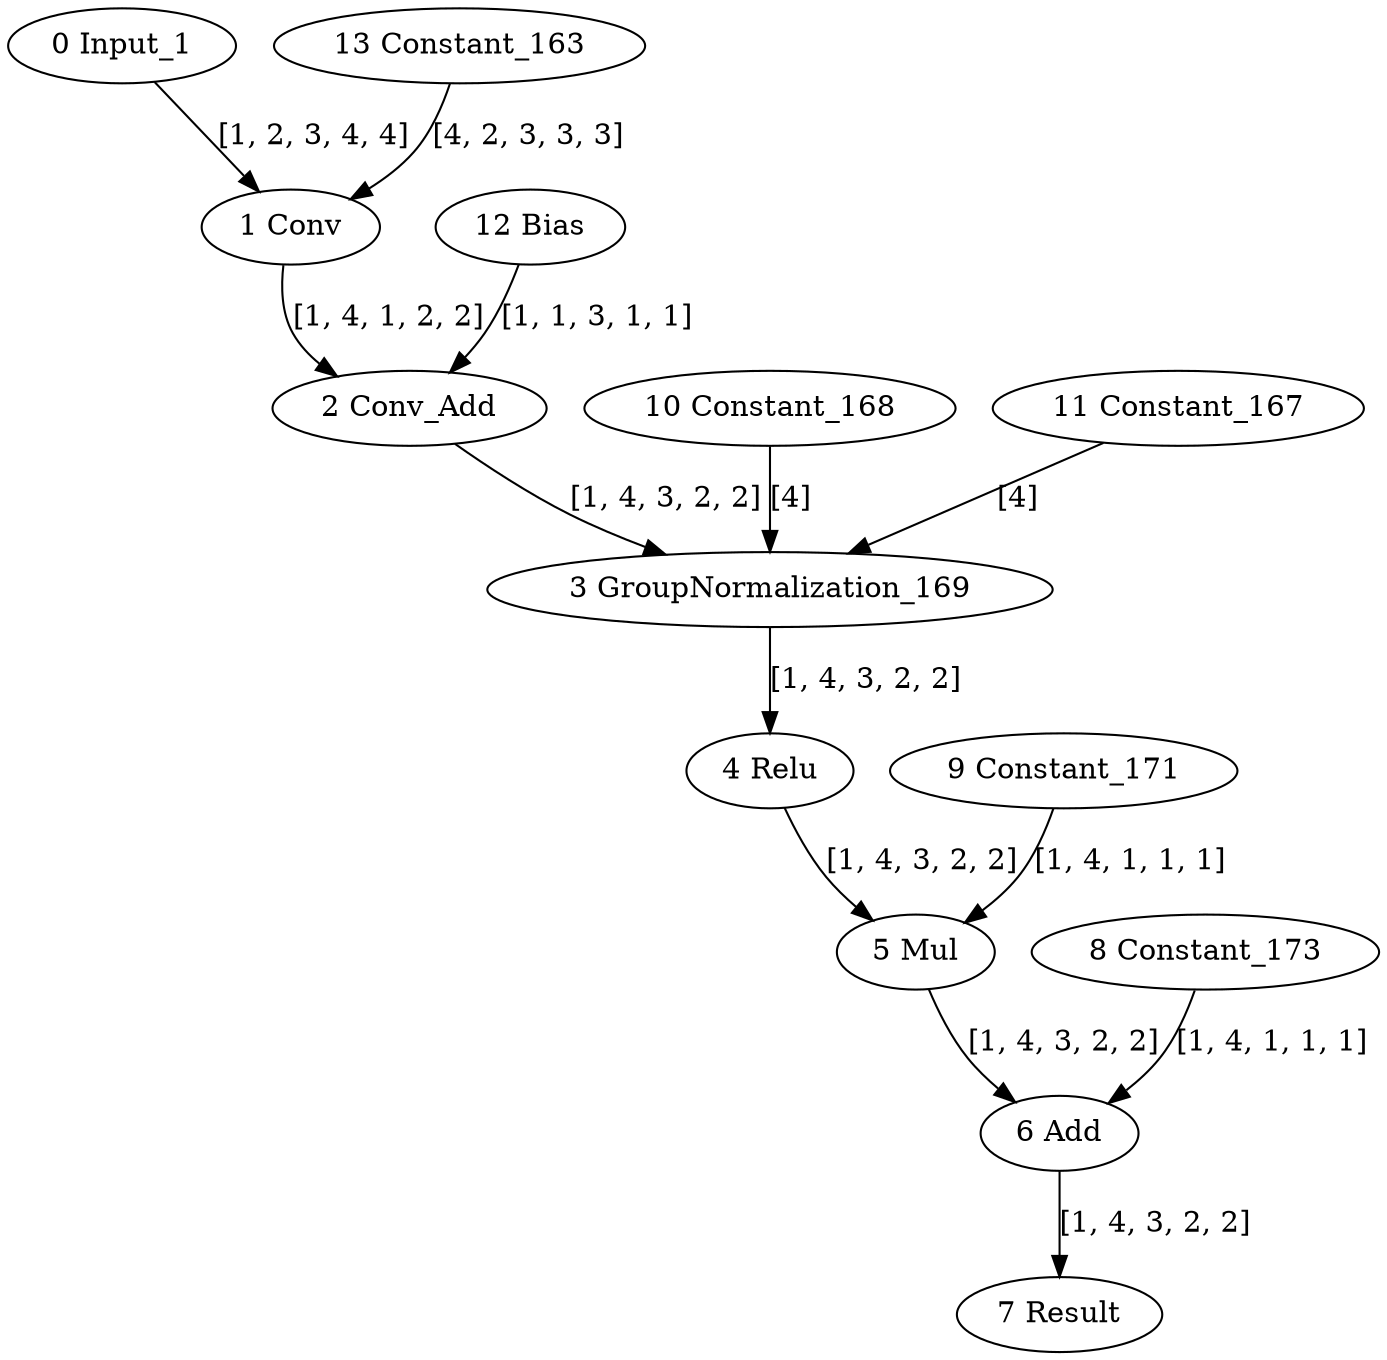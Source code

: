 strict digraph  {
"0 Input_1" [id=0, type=Parameter];
"1 Conv" [id=1, type=Convolution];
"2 Conv_Add" [id=2, type=Add];
"3 GroupNormalization_169" [id=3, type=GroupNormalization];
"4 Relu" [id=4, type=Relu];
"5 Mul" [id=5, type=Multiply];
"6 Add" [id=6, type=Add];
"7 Result" [id=7, type=Result];
"8 Constant_173" [id=8, type=Constant];
"9 Constant_171" [id=9, type=Constant];
"10 Constant_168" [id=10, type=Constant];
"11 Constant_167" [id=11, type=Constant];
"12 Bias" [id=12, type=Constant];
"13 Constant_163" [id=13, type=Constant];
"0 Input_1" -> "1 Conv"  [label="[1, 2, 3, 4, 4]", style=solid];
"1 Conv" -> "2 Conv_Add"  [label="[1, 4, 1, 2, 2]", style=solid];
"2 Conv_Add" -> "3 GroupNormalization_169"  [label="[1, 4, 3, 2, 2]", style=solid];
"3 GroupNormalization_169" -> "4 Relu"  [label="[1, 4, 3, 2, 2]", style=solid];
"4 Relu" -> "5 Mul"  [label="[1, 4, 3, 2, 2]", style=solid];
"5 Mul" -> "6 Add"  [label="[1, 4, 3, 2, 2]", style=solid];
"6 Add" -> "7 Result"  [label="[1, 4, 3, 2, 2]", style=solid];
"8 Constant_173" -> "6 Add"  [label="[1, 4, 1, 1, 1]", style=solid];
"9 Constant_171" -> "5 Mul"  [label="[1, 4, 1, 1, 1]", style=solid];
"10 Constant_168" -> "3 GroupNormalization_169"  [label="[4]", style=solid];
"11 Constant_167" -> "3 GroupNormalization_169"  [label="[4]", style=solid];
"12 Bias" -> "2 Conv_Add"  [label="[1, 1, 3, 1, 1]", style=solid];
"13 Constant_163" -> "1 Conv"  [label="[4, 2, 3, 3, 3]", style=solid];
}
